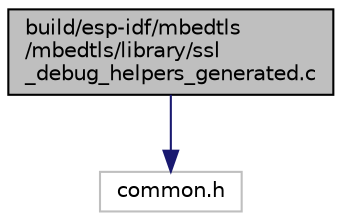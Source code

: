 digraph "build/esp-idf/mbedtls/mbedtls/library/ssl_debug_helpers_generated.c"
{
 // LATEX_PDF_SIZE
  edge [fontname="Helvetica",fontsize="10",labelfontname="Helvetica",labelfontsize="10"];
  node [fontname="Helvetica",fontsize="10",shape=record];
  Node1 [label="build/esp-idf/mbedtls\l/mbedtls/library/ssl\l_debug_helpers_generated.c",height=0.2,width=0.4,color="black", fillcolor="grey75", style="filled", fontcolor="black",tooltip="Automatically generated helper functions for debugging."];
  Node1 -> Node2 [color="midnightblue",fontsize="10",style="solid",fontname="Helvetica"];
  Node2 [label="common.h",height=0.2,width=0.4,color="grey75", fillcolor="white", style="filled",tooltip=" "];
}
